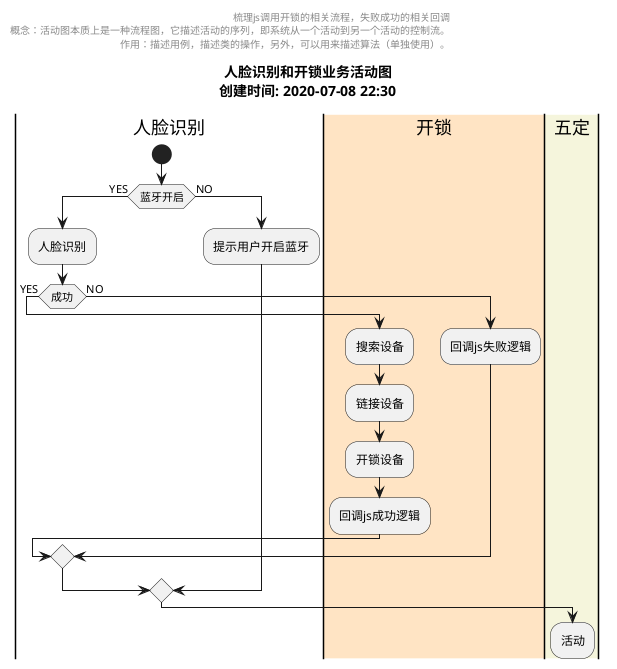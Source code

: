 @startuml
scale 1
title
        人脸识别和开锁业务活动图
        创建时间: 2020-07-08 22:30
        endtitle
        left header
                梳理js调用开锁的相关流程，失败成功的相关回调
                概念：活动图本质上是一种流程图，它描述活动的序列，即系统从一个活动到另一个活动的控制流。
                作用：描述用例，描述类的操作，另外，可以用来描述算法（单独使用）。
        endheader
        '使用管道符号新建泳道
        |人脸识别|
        |#bisque|开锁|
        |#beige|五定|

        |人脸识别|
        start
        if (蓝牙开启) then (YES)
                :人脸识别;
                if (成功) then (YES)
                        |开锁|
                        :搜索设备;
                        :链接设备;
                        :开锁设备;
                        :回调js成功逻辑;
                else(NO)
                :回调js失败逻辑;
        endif
        |人脸识别|
else(NO)
:提示用户开启蓝牙;
endif

|五定|
:活动;

@enduml
